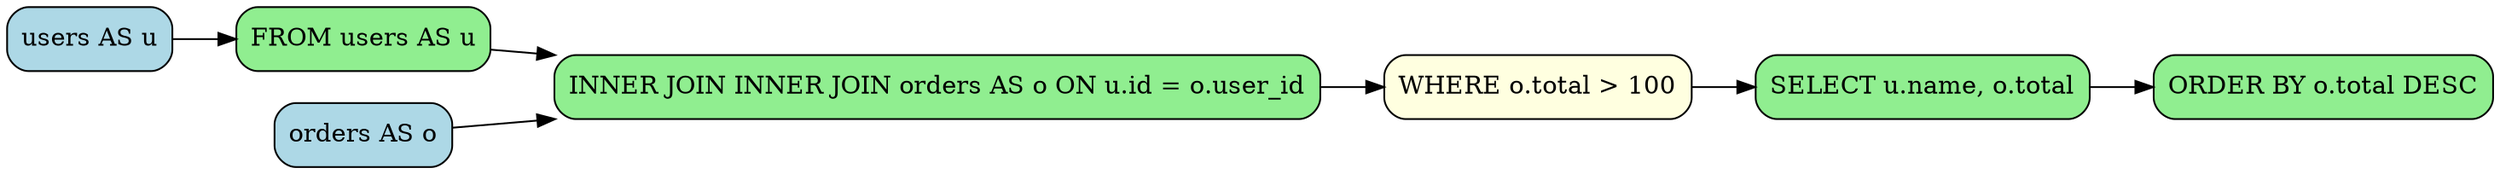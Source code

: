 digraph sqloflow {
  rankdir=LR;
  node [shape=box, style=rounded];

  // Node definitions
  node_0 [label="users AS u", fillcolor=lightblue, style="filled,rounded"];
  node_2 [label="orders AS o", fillcolor=lightblue, style="filled,rounded"];
  node_1 [label="FROM users AS u", fillcolor=lightgreen, style="filled,rounded"];
  node_3 [label="INNER JOIN INNER JOIN orders AS o ON u.id = o.user_id", fillcolor=lightgreen, style="filled,rounded"];
  node_5 [label="SELECT u.name, o.total", fillcolor=lightgreen, style="filled,rounded"];
  node_6 [label="ORDER BY o.total DESC", fillcolor=lightgreen, style="filled,rounded"];
  node_4 [label="WHERE o.total > 100", fillcolor=lightyellow, style="filled,rounded"];

  // Edges
  node_0 -> node_1 [color=black];
  node_1 -> node_3 [color=black];
  node_2 -> node_3 [color=black];
  node_3 -> node_4 [color=black];
  node_4 -> node_5 [color=black];
  node_5 -> node_6 [color=black];
}